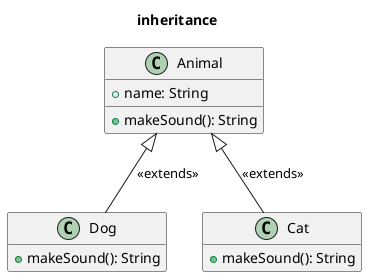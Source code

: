 @startuml is-a
title inheritance

class Animal {
    + name: String
    + makeSound(): String
}

class Dog {
    + makeSound(): String
}

class Cat {
    + makeSound(): String
}

Animal <|-down- Dog : <<extends>>
Animal <|-down- Cat :  <<extends>>


hide empty members
@enduml